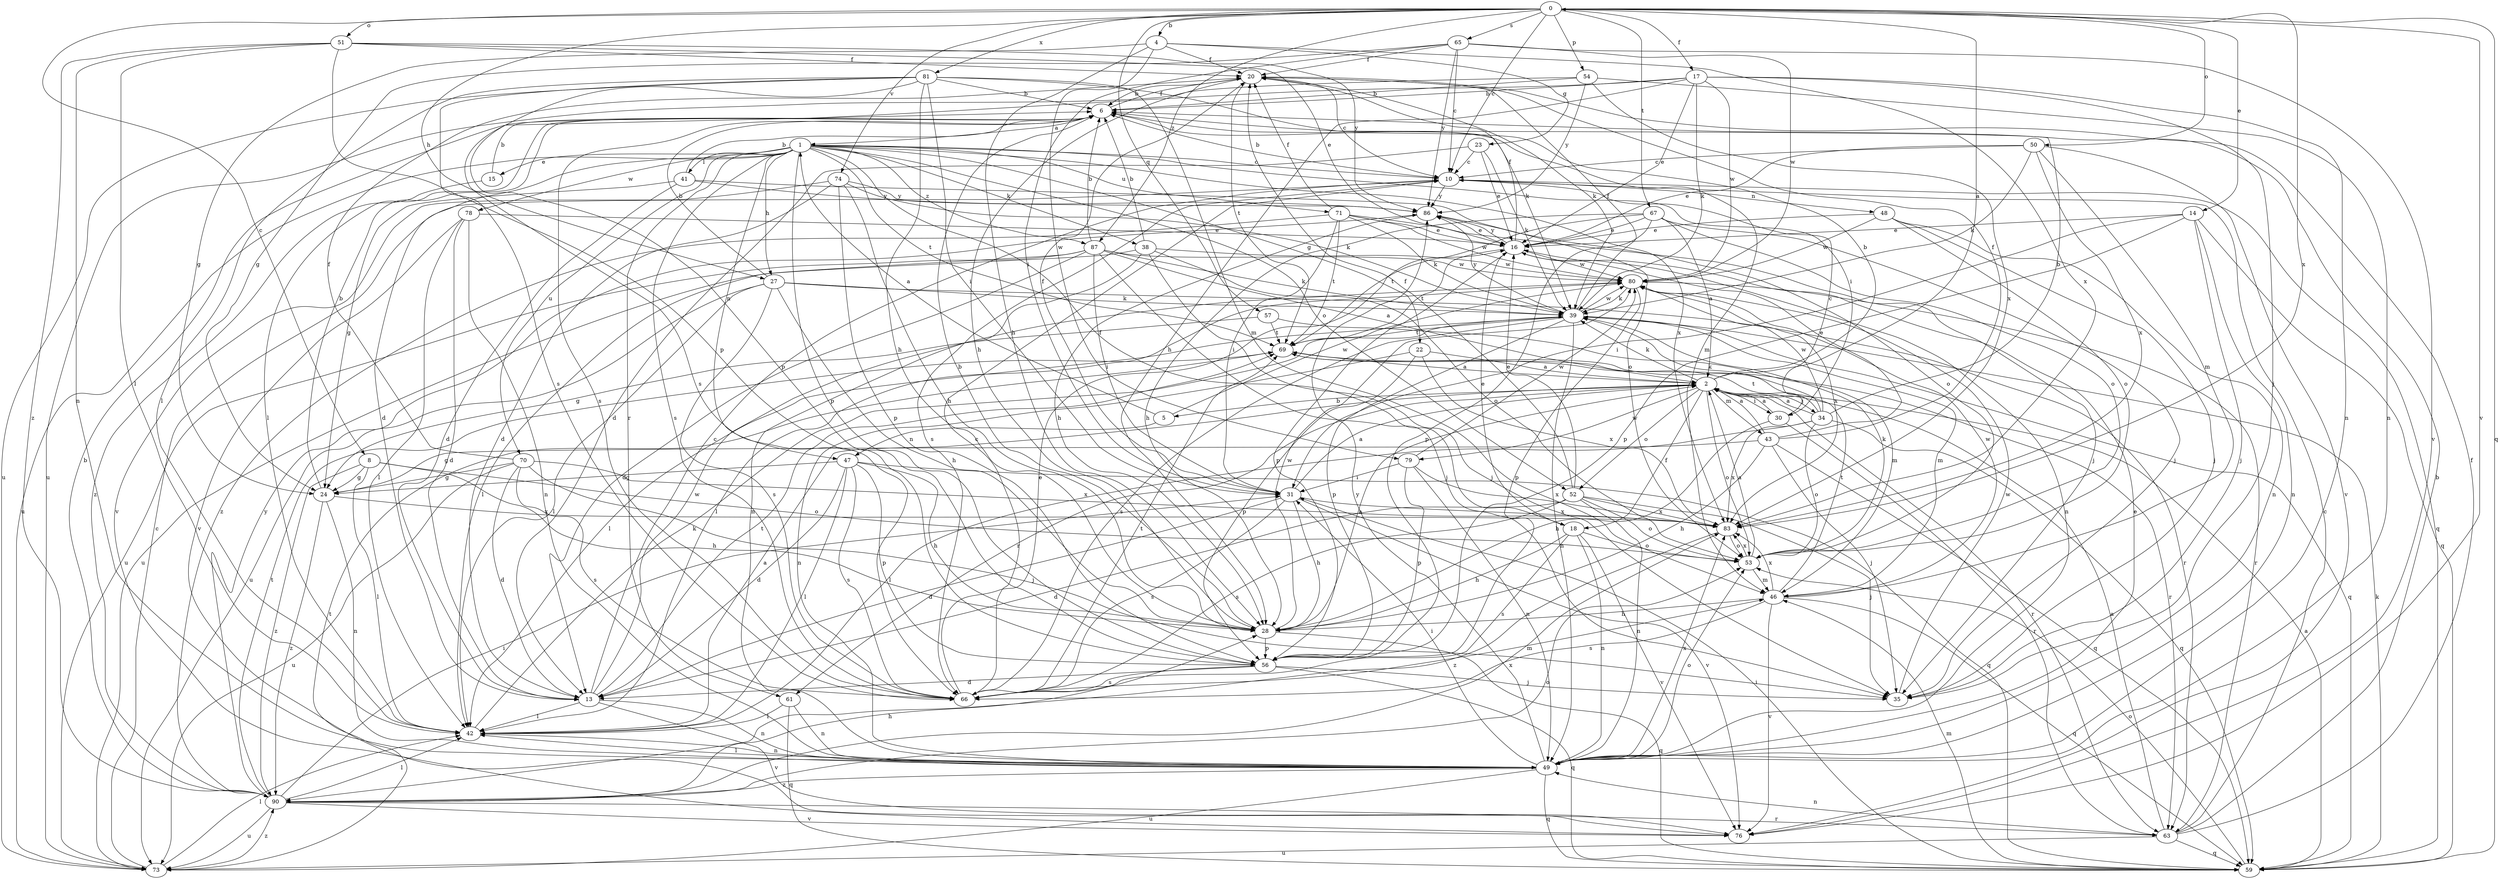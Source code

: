 strict digraph  {
0;
1;
2;
4;
5;
6;
8;
10;
13;
14;
15;
16;
17;
18;
20;
22;
23;
24;
27;
28;
30;
31;
34;
35;
38;
39;
41;
42;
43;
46;
47;
48;
49;
50;
51;
52;
53;
54;
56;
57;
59;
61;
63;
65;
66;
67;
69;
70;
71;
73;
74;
76;
78;
79;
80;
81;
83;
86;
87;
90;
0 -> 4  [label=b];
0 -> 8  [label=c];
0 -> 10  [label=c];
0 -> 14  [label=e];
0 -> 17  [label=f];
0 -> 27  [label=h];
0 -> 50  [label=o];
0 -> 51  [label=o];
0 -> 54  [label=p];
0 -> 57  [label=q];
0 -> 59  [label=q];
0 -> 65  [label=s];
0 -> 67  [label=t];
0 -> 74  [label=v];
0 -> 76  [label=v];
0 -> 81  [label=x];
0 -> 83  [label=x];
0 -> 87  [label=z];
1 -> 10  [label=c];
1 -> 13  [label=d];
1 -> 15  [label=e];
1 -> 18  [label=f];
1 -> 22  [label=g];
1 -> 27  [label=h];
1 -> 30  [label=i];
1 -> 38  [label=k];
1 -> 41  [label=l];
1 -> 47  [label=n];
1 -> 52  [label=o];
1 -> 56  [label=p];
1 -> 61  [label=r];
1 -> 66  [label=s];
1 -> 69  [label=t];
1 -> 70  [label=u];
1 -> 71  [label=u];
1 -> 73  [label=u];
1 -> 78  [label=w];
1 -> 83  [label=x];
1 -> 87  [label=z];
2 -> 0  [label=a];
2 -> 5  [label=b];
2 -> 6  [label=b];
2 -> 18  [label=f];
2 -> 30  [label=i];
2 -> 34  [label=j];
2 -> 39  [label=k];
2 -> 43  [label=m];
2 -> 52  [label=o];
2 -> 53  [label=o];
2 -> 61  [label=r];
2 -> 63  [label=r];
2 -> 79  [label=w];
4 -> 20  [label=f];
4 -> 23  [label=g];
4 -> 24  [label=g];
4 -> 28  [label=h];
4 -> 79  [label=w];
4 -> 83  [label=x];
5 -> 1  [label=a];
5 -> 47  [label=n];
5 -> 80  [label=w];
6 -> 1  [label=a];
6 -> 20  [label=f];
6 -> 42  [label=l];
6 -> 46  [label=m];
6 -> 66  [label=s];
8 -> 24  [label=g];
8 -> 28  [label=h];
8 -> 42  [label=l];
8 -> 53  [label=o];
8 -> 90  [label=z];
10 -> 6  [label=b];
10 -> 48  [label=n];
10 -> 59  [label=q];
10 -> 66  [label=s];
10 -> 86  [label=y];
13 -> 10  [label=c];
13 -> 42  [label=l];
13 -> 49  [label=n];
13 -> 69  [label=t];
13 -> 76  [label=v];
13 -> 80  [label=w];
14 -> 16  [label=e];
14 -> 31  [label=i];
14 -> 35  [label=j];
14 -> 49  [label=n];
14 -> 56  [label=p];
14 -> 59  [label=q];
15 -> 6  [label=b];
15 -> 90  [label=z];
16 -> 20  [label=f];
16 -> 49  [label=n];
16 -> 56  [label=p];
16 -> 69  [label=t];
16 -> 80  [label=w];
16 -> 86  [label=y];
17 -> 6  [label=b];
17 -> 16  [label=e];
17 -> 28  [label=h];
17 -> 35  [label=j];
17 -> 39  [label=k];
17 -> 49  [label=n];
17 -> 66  [label=s];
17 -> 80  [label=w];
18 -> 16  [label=e];
18 -> 28  [label=h];
18 -> 49  [label=n];
18 -> 53  [label=o];
18 -> 66  [label=s];
18 -> 76  [label=v];
20 -> 6  [label=b];
20 -> 10  [label=c];
20 -> 28  [label=h];
20 -> 39  [label=k];
20 -> 69  [label=t];
22 -> 2  [label=a];
22 -> 49  [label=n];
22 -> 56  [label=p];
22 -> 83  [label=x];
23 -> 10  [label=c];
23 -> 13  [label=d];
23 -> 16  [label=e];
23 -> 39  [label=k];
24 -> 6  [label=b];
24 -> 49  [label=n];
24 -> 83  [label=x];
24 -> 90  [label=z];
27 -> 6  [label=b];
27 -> 28  [label=h];
27 -> 39  [label=k];
27 -> 42  [label=l];
27 -> 63  [label=r];
27 -> 66  [label=s];
27 -> 73  [label=u];
28 -> 2  [label=a];
28 -> 6  [label=b];
28 -> 56  [label=p];
28 -> 59  [label=q];
28 -> 80  [label=w];
30 -> 2  [label=a];
30 -> 10  [label=c];
30 -> 28  [label=h];
30 -> 63  [label=r];
31 -> 2  [label=a];
31 -> 13  [label=d];
31 -> 20  [label=f];
31 -> 28  [label=h];
31 -> 66  [label=s];
31 -> 76  [label=v];
31 -> 83  [label=x];
34 -> 2  [label=a];
34 -> 6  [label=b];
34 -> 39  [label=k];
34 -> 42  [label=l];
34 -> 53  [label=o];
34 -> 59  [label=q];
34 -> 69  [label=t];
34 -> 80  [label=w];
34 -> 83  [label=x];
35 -> 80  [label=w];
38 -> 6  [label=b];
38 -> 35  [label=j];
38 -> 49  [label=n];
38 -> 53  [label=o];
38 -> 73  [label=u];
38 -> 80  [label=w];
39 -> 20  [label=f];
39 -> 42  [label=l];
39 -> 46  [label=m];
39 -> 49  [label=n];
39 -> 56  [label=p];
39 -> 59  [label=q];
39 -> 66  [label=s];
39 -> 69  [label=t];
39 -> 80  [label=w];
39 -> 86  [label=y];
41 -> 6  [label=b];
41 -> 13  [label=d];
41 -> 24  [label=g];
41 -> 53  [label=o];
41 -> 86  [label=y];
42 -> 2  [label=a];
42 -> 39  [label=k];
42 -> 49  [label=n];
43 -> 2  [label=a];
43 -> 16  [label=e];
43 -> 20  [label=f];
43 -> 24  [label=g];
43 -> 28  [label=h];
43 -> 35  [label=j];
43 -> 59  [label=q];
46 -> 28  [label=h];
46 -> 59  [label=q];
46 -> 66  [label=s];
46 -> 69  [label=t];
46 -> 76  [label=v];
46 -> 80  [label=w];
46 -> 83  [label=x];
47 -> 13  [label=d];
47 -> 24  [label=g];
47 -> 28  [label=h];
47 -> 42  [label=l];
47 -> 56  [label=p];
47 -> 59  [label=q];
47 -> 66  [label=s];
48 -> 16  [label=e];
48 -> 35  [label=j];
48 -> 49  [label=n];
48 -> 53  [label=o];
48 -> 80  [label=w];
49 -> 16  [label=e];
49 -> 31  [label=i];
49 -> 42  [label=l];
49 -> 53  [label=o];
49 -> 59  [label=q];
49 -> 73  [label=u];
49 -> 83  [label=x];
49 -> 86  [label=y];
49 -> 90  [label=z];
50 -> 10  [label=c];
50 -> 16  [label=e];
50 -> 39  [label=k];
50 -> 46  [label=m];
50 -> 76  [label=v];
50 -> 83  [label=x];
51 -> 16  [label=e];
51 -> 20  [label=f];
51 -> 42  [label=l];
51 -> 49  [label=n];
51 -> 56  [label=p];
51 -> 86  [label=y];
51 -> 90  [label=z];
52 -> 13  [label=d];
52 -> 16  [label=e];
52 -> 20  [label=f];
52 -> 35  [label=j];
52 -> 49  [label=n];
52 -> 53  [label=o];
52 -> 66  [label=s];
52 -> 83  [label=x];
53 -> 2  [label=a];
53 -> 39  [label=k];
53 -> 46  [label=m];
53 -> 83  [label=x];
54 -> 6  [label=b];
54 -> 49  [label=n];
54 -> 73  [label=u];
54 -> 83  [label=x];
54 -> 86  [label=y];
56 -> 13  [label=d];
56 -> 35  [label=j];
56 -> 59  [label=q];
56 -> 66  [label=s];
57 -> 24  [label=g];
57 -> 46  [label=m];
57 -> 69  [label=t];
59 -> 2  [label=a];
59 -> 31  [label=i];
59 -> 39  [label=k];
59 -> 46  [label=m];
59 -> 53  [label=o];
61 -> 42  [label=l];
61 -> 49  [label=n];
61 -> 59  [label=q];
63 -> 2  [label=a];
63 -> 6  [label=b];
63 -> 10  [label=c];
63 -> 20  [label=f];
63 -> 49  [label=n];
63 -> 59  [label=q];
63 -> 73  [label=u];
65 -> 10  [label=c];
65 -> 20  [label=f];
65 -> 24  [label=g];
65 -> 31  [label=i];
65 -> 76  [label=v];
65 -> 80  [label=w];
65 -> 86  [label=y];
66 -> 10  [label=c];
66 -> 16  [label=e];
66 -> 46  [label=m];
66 -> 69  [label=t];
67 -> 2  [label=a];
67 -> 16  [label=e];
67 -> 28  [label=h];
67 -> 35  [label=j];
67 -> 53  [label=o];
67 -> 56  [label=p];
67 -> 69  [label=t];
69 -> 2  [label=a];
69 -> 63  [label=r];
70 -> 13  [label=d];
70 -> 20  [label=f];
70 -> 24  [label=g];
70 -> 35  [label=j];
70 -> 66  [label=s];
70 -> 73  [label=u];
70 -> 83  [label=x];
71 -> 16  [label=e];
71 -> 20  [label=f];
71 -> 31  [label=i];
71 -> 35  [label=j];
71 -> 39  [label=k];
71 -> 69  [label=t];
71 -> 80  [label=w];
71 -> 90  [label=z];
73 -> 10  [label=c];
73 -> 42  [label=l];
73 -> 69  [label=t];
73 -> 90  [label=z];
74 -> 13  [label=d];
74 -> 28  [label=h];
74 -> 39  [label=k];
74 -> 56  [label=p];
74 -> 76  [label=v];
74 -> 86  [label=y];
78 -> 13  [label=d];
78 -> 16  [label=e];
78 -> 42  [label=l];
78 -> 49  [label=n];
78 -> 76  [label=v];
79 -> 31  [label=i];
79 -> 49  [label=n];
79 -> 56  [label=p];
79 -> 80  [label=w];
79 -> 83  [label=x];
80 -> 39  [label=k];
80 -> 42  [label=l];
80 -> 56  [label=p];
80 -> 63  [label=r];
80 -> 83  [label=x];
81 -> 6  [label=b];
81 -> 28  [label=h];
81 -> 31  [label=i];
81 -> 39  [label=k];
81 -> 42  [label=l];
81 -> 46  [label=m];
81 -> 56  [label=p];
81 -> 66  [label=s];
81 -> 73  [label=u];
83 -> 53  [label=o];
83 -> 90  [label=z];
86 -> 16  [label=e];
86 -> 28  [label=h];
86 -> 53  [label=o];
87 -> 2  [label=a];
87 -> 6  [label=b];
87 -> 13  [label=d];
87 -> 31  [label=i];
87 -> 35  [label=j];
87 -> 39  [label=k];
87 -> 42  [label=l];
87 -> 73  [label=u];
87 -> 80  [label=w];
90 -> 6  [label=b];
90 -> 28  [label=h];
90 -> 31  [label=i];
90 -> 42  [label=l];
90 -> 53  [label=o];
90 -> 63  [label=r];
90 -> 69  [label=t];
90 -> 73  [label=u];
90 -> 76  [label=v];
90 -> 83  [label=x];
90 -> 86  [label=y];
}
